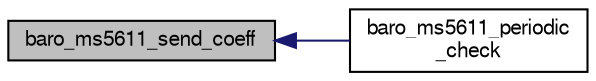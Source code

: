 digraph "baro_ms5611_send_coeff"
{
  edge [fontname="FreeSans",fontsize="10",labelfontname="FreeSans",labelfontsize="10"];
  node [fontname="FreeSans",fontsize="10",shape=record];
  rankdir="LR";
  Node1 [label="baro_ms5611_send_coeff",height=0.2,width=0.4,color="black", fillcolor="grey75", style="filled", fontcolor="black"];
  Node1 -> Node2 [dir="back",color="midnightblue",fontsize="10",style="solid",fontname="FreeSans"];
  Node2 [label="baro_ms5611_periodic\l_check",height=0.2,width=0.4,color="black", fillcolor="white", style="filled",URL="$baro__ms5611__spi_8c.html#a2f3b2eefc1da2e3f22e30ee05aa090d2"];
}
